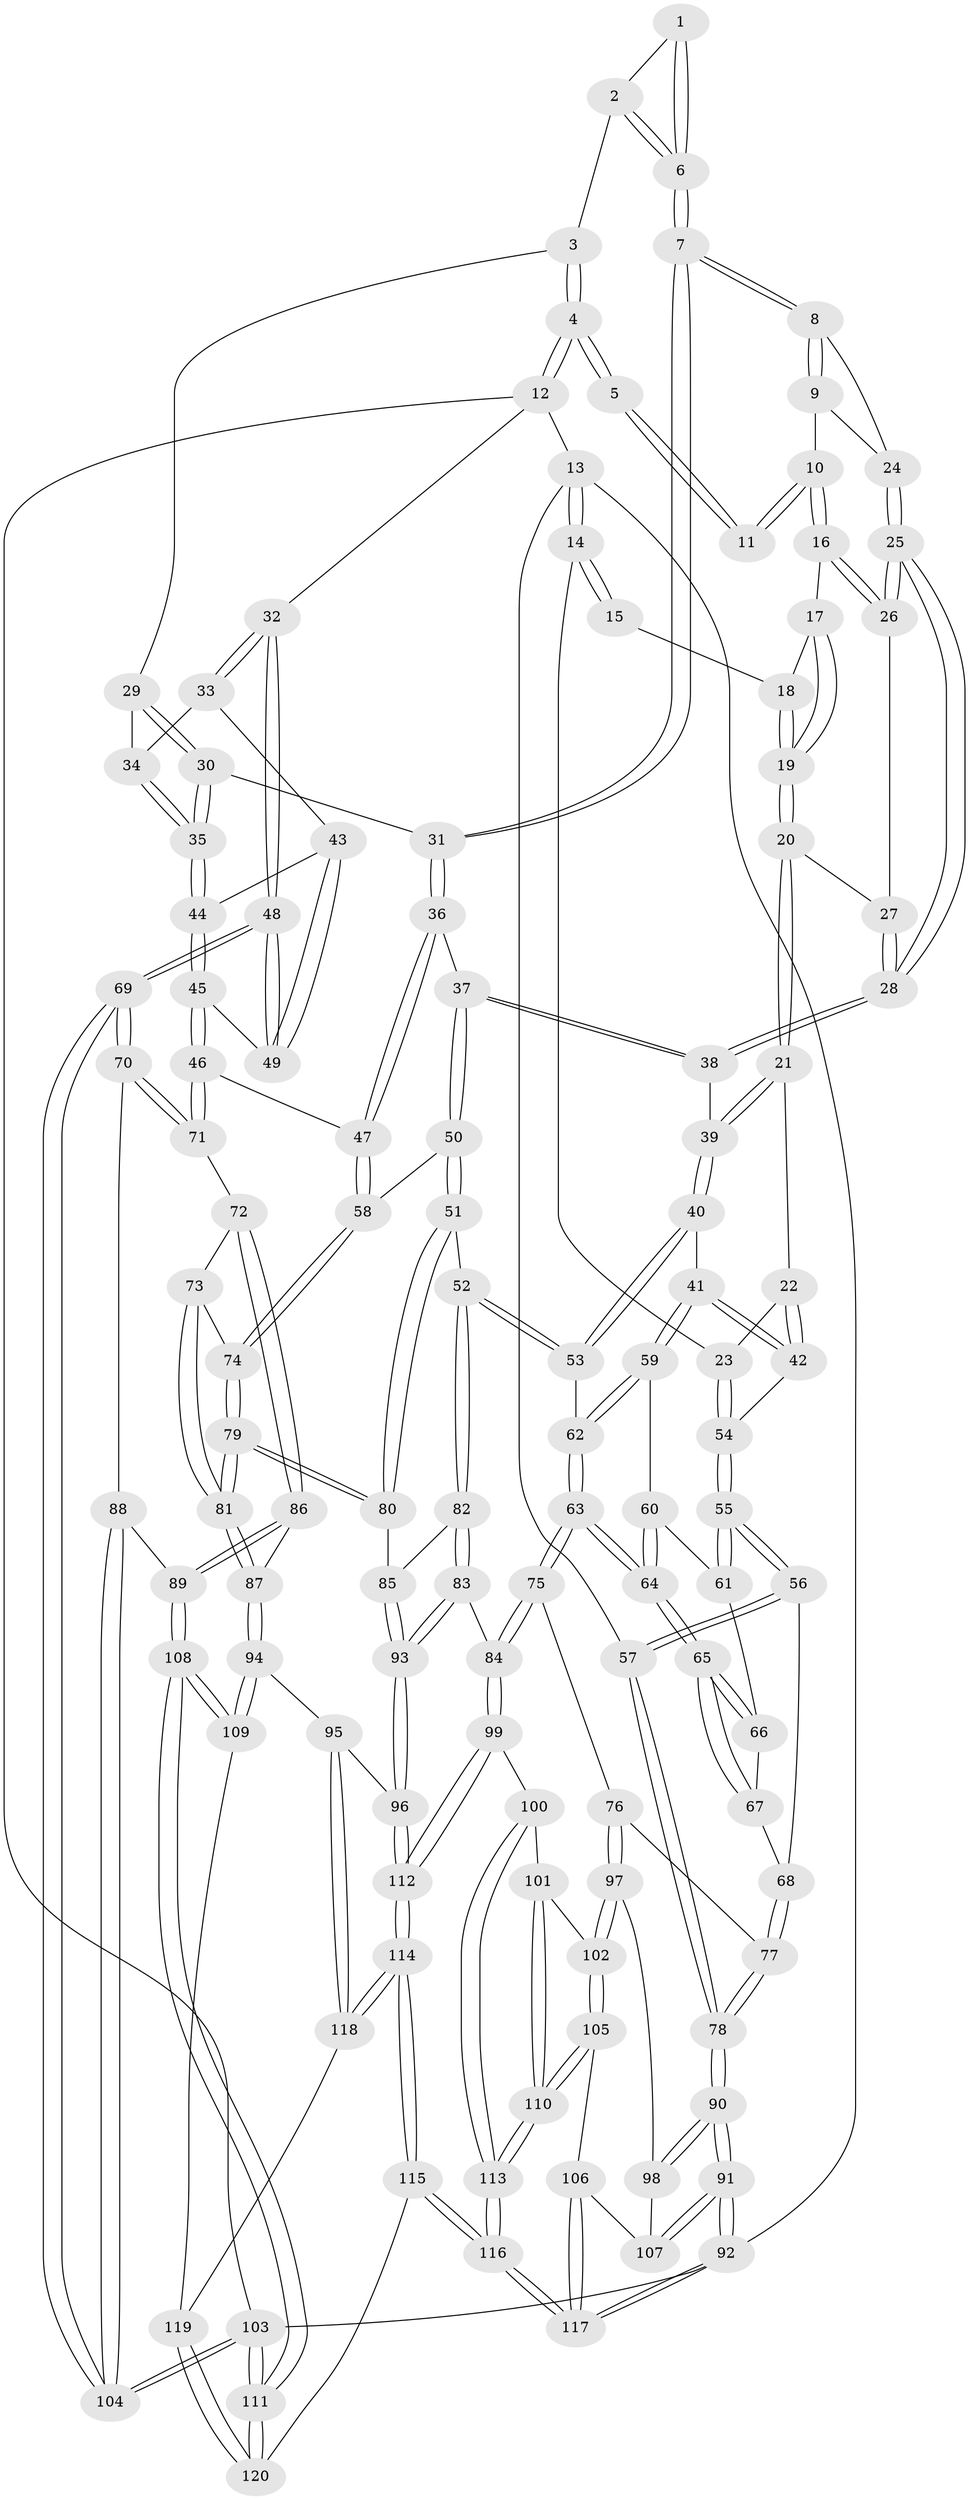 // Generated by graph-tools (version 1.1) at 2025/16/03/09/25 04:16:54]
// undirected, 120 vertices, 297 edges
graph export_dot {
graph [start="1"]
  node [color=gray90,style=filled];
  1 [pos="+0.7113277112769754+0.04742436923870961"];
  2 [pos="+0.8349800565845278+0.06182400404870052"];
  3 [pos="+0.9083105182856923+0.02449181482946707"];
  4 [pos="+1+0"];
  5 [pos="+0.613203852900526+0"];
  6 [pos="+0.708879798628513+0.14868738649852797"];
  7 [pos="+0.6926227177901615+0.1704688403439229"];
  8 [pos="+0.6845561450454662+0.16459518899821882"];
  9 [pos="+0.5951362352494285+0.07328467741695176"];
  10 [pos="+0.5717535562111434+0.037356264342260734"];
  11 [pos="+0.5729520720283021+0"];
  12 [pos="+1+0"];
  13 [pos="+0+0"];
  14 [pos="+0+0"];
  15 [pos="+0.3664410867025529+0"];
  16 [pos="+0.5052726739353742+0.1046789782332687"];
  17 [pos="+0.4655427929758242+0.08884845495820502"];
  18 [pos="+0.37619064515012773+0"];
  19 [pos="+0.36556030192651623+0.1094222652907095"];
  20 [pos="+0.3504930524009404+0.16810121618887044"];
  21 [pos="+0.3437213226610105+0.17783203494605826"];
  22 [pos="+0.21569790660105956+0.12467528072450802"];
  23 [pos="+0+0"];
  24 [pos="+0.5563649295978097+0.1799376062421379"];
  25 [pos="+0.5238771593548128+0.2058865668412311"];
  26 [pos="+0.5043745202109401+0.10697519756910484"];
  27 [pos="+0.4400379891029079+0.14708157366994554"];
  28 [pos="+0.5210015829243511+0.21577698791437977"];
  29 [pos="+0.8988743717895175+0.08581626314438809"];
  30 [pos="+0.7158865101018256+0.23903967134071177"];
  31 [pos="+0.7057305974031693+0.2347343468051824"];
  32 [pos="+1+0.2123229139676471"];
  33 [pos="+0.9741878187316553+0.2481360201884317"];
  34 [pos="+0.895907770051305+0.18608086002926866"];
  35 [pos="+0.7925426228960909+0.2829069728108917"];
  36 [pos="+0.6643664716991828+0.26533714507181344"];
  37 [pos="+0.567950893516027+0.31227969734924477"];
  38 [pos="+0.5162893199143347+0.26742033252859415"];
  39 [pos="+0.3584298000759348+0.2596120149781667"];
  40 [pos="+0.33452801106341395+0.30152395576192953"];
  41 [pos="+0.21368353719179833+0.33585335310476666"];
  42 [pos="+0.18457498924425308+0.3215617344448025"];
  43 [pos="+0.9297361781636216+0.31899680426246346"];
  44 [pos="+0.799723005235422+0.2973368127485699"];
  45 [pos="+0.798847480703548+0.417757541496492"];
  46 [pos="+0.7583959453916885+0.46672874940942966"];
  47 [pos="+0.7174509538654996+0.46374373498208377"];
  48 [pos="+1+0.554019757687167"];
  49 [pos="+0.9840599452323434+0.44204312009914065"];
  50 [pos="+0.550590311208966+0.4684946953738883"];
  51 [pos="+0.5094072531431645+0.49094813598016307"];
  52 [pos="+0.43762444761181674+0.5027636899375482"];
  53 [pos="+0.4257117469982949+0.5007044069425891"];
  54 [pos="+0.14370329248192237+0.31582187158572267"];
  55 [pos="+0.0018406287333043176+0.4317642207939078"];
  56 [pos="+0+0.44510480122024104"];
  57 [pos="+0+0.44914096467228054"];
  58 [pos="+0.5866229695329443+0.4791751651856512"];
  59 [pos="+0.2143247341642316+0.4100785558660271"];
  60 [pos="+0.21327323054578734+0.4120041371857518"];
  61 [pos="+0.13908070851712812+0.47116808990665016"];
  62 [pos="+0.3692076104786496+0.5268295073185125"];
  63 [pos="+0.26152913251246873+0.6223506413527118"];
  64 [pos="+0.21975912937043274+0.5688161029182603"];
  65 [pos="+0.20890924820605272+0.5617502606828971"];
  66 [pos="+0.14063188104175256+0.47530876299288544"];
  67 [pos="+0.11472169098008064+0.5438327788856213"];
  68 [pos="+0.08284655046579892+0.5527052629462884"];
  69 [pos="+1+0.5754375243614404"];
  70 [pos="+0.9085417770027925+0.6358892094156018"];
  71 [pos="+0.7970999089579173+0.5640360162187315"];
  72 [pos="+0.7586205747132241+0.5915226730614731"];
  73 [pos="+0.7213330191882662+0.5989975801053615"];
  74 [pos="+0.6486785868903326+0.592216660847453"];
  75 [pos="+0.24835866354302158+0.6659418873170733"];
  76 [pos="+0.14339553628215518+0.6892048657176454"];
  77 [pos="+0.10077393704804721+0.6704393480312487"];
  78 [pos="+0+0.6750260055258653"];
  79 [pos="+0.6324518587409955+0.7133892731275241"];
  80 [pos="+0.5692801662058385+0.6926338822517027"];
  81 [pos="+0.645748567815951+0.7264009671211952"];
  82 [pos="+0.456660938014382+0.7145279117265936"];
  83 [pos="+0.3267564216951761+0.760486477554652"];
  84 [pos="+0.3124885399585834+0.7626914532942419"];
  85 [pos="+0.4842408075209005+0.724028450932806"];
  86 [pos="+0.7003884562530182+0.7541434068165815"];
  87 [pos="+0.6688827873182758+0.7550347631873638"];
  88 [pos="+0.8322214522269814+0.7509526986083529"];
  89 [pos="+0.7858887229740744+0.7735905294908828"];
  90 [pos="+0+0.720851092179115"];
  91 [pos="+0+1"];
  92 [pos="+0+1"];
  93 [pos="+0.5178879041329066+0.8584579417003798"];
  94 [pos="+0.6280206188630654+0.828067366619216"];
  95 [pos="+0.557741224589567+0.8672642021425694"];
  96 [pos="+0.520121378286465+0.8624673724609271"];
  97 [pos="+0.10596212147962845+0.8008492115984635"];
  98 [pos="+0.10259548261119827+0.8020940384387265"];
  99 [pos="+0.31239036680309257+0.7633295237832838"];
  100 [pos="+0.27185092765926616+0.8230684683081455"];
  101 [pos="+0.1700263562407365+0.842881087791392"];
  102 [pos="+0.10761722782335684+0.8029116724031468"];
  103 [pos="+1+1"];
  104 [pos="+1+1"];
  105 [pos="+0.11653998268352744+0.9152806494604859"];
  106 [pos="+0.07883648312614025+0.8989886233324161"];
  107 [pos="+0.0336660485419735+0.8760135637825834"];
  108 [pos="+0.7931531872824639+0.9537078366563999"];
  109 [pos="+0.6966400034699164+0.9254925121017705"];
  110 [pos="+0.15113659799789958+0.9569504615828696"];
  111 [pos="+1+1"];
  112 [pos="+0.42192539391412937+0.9432831603403133"];
  113 [pos="+0.21802137235630273+1"];
  114 [pos="+0.3891336757578959+1"];
  115 [pos="+0.3251472073884112+1"];
  116 [pos="+0.22691600624029631+1"];
  117 [pos="+0+1"];
  118 [pos="+0.5828926366522944+0.9521260138305401"];
  119 [pos="+0.6147802901366083+0.9894308189974358"];
  120 [pos="+0.6382771707273561+1"];
  1 -- 2;
  1 -- 6;
  1 -- 6;
  2 -- 3;
  2 -- 6;
  2 -- 6;
  3 -- 4;
  3 -- 4;
  3 -- 29;
  4 -- 5;
  4 -- 5;
  4 -- 12;
  4 -- 12;
  5 -- 11;
  5 -- 11;
  6 -- 7;
  6 -- 7;
  7 -- 8;
  7 -- 8;
  7 -- 31;
  7 -- 31;
  8 -- 9;
  8 -- 9;
  8 -- 24;
  9 -- 10;
  9 -- 24;
  10 -- 11;
  10 -- 11;
  10 -- 16;
  10 -- 16;
  12 -- 13;
  12 -- 32;
  12 -- 103;
  13 -- 14;
  13 -- 14;
  13 -- 57;
  13 -- 92;
  14 -- 15;
  14 -- 15;
  14 -- 23;
  15 -- 18;
  16 -- 17;
  16 -- 26;
  16 -- 26;
  17 -- 18;
  17 -- 19;
  17 -- 19;
  18 -- 19;
  18 -- 19;
  19 -- 20;
  19 -- 20;
  20 -- 21;
  20 -- 21;
  20 -- 27;
  21 -- 22;
  21 -- 39;
  21 -- 39;
  22 -- 23;
  22 -- 42;
  22 -- 42;
  23 -- 54;
  23 -- 54;
  24 -- 25;
  24 -- 25;
  25 -- 26;
  25 -- 26;
  25 -- 28;
  25 -- 28;
  26 -- 27;
  27 -- 28;
  27 -- 28;
  28 -- 38;
  28 -- 38;
  29 -- 30;
  29 -- 30;
  29 -- 34;
  30 -- 31;
  30 -- 35;
  30 -- 35;
  31 -- 36;
  31 -- 36;
  32 -- 33;
  32 -- 33;
  32 -- 48;
  32 -- 48;
  33 -- 34;
  33 -- 43;
  34 -- 35;
  34 -- 35;
  35 -- 44;
  35 -- 44;
  36 -- 37;
  36 -- 47;
  36 -- 47;
  37 -- 38;
  37 -- 38;
  37 -- 50;
  37 -- 50;
  38 -- 39;
  39 -- 40;
  39 -- 40;
  40 -- 41;
  40 -- 53;
  40 -- 53;
  41 -- 42;
  41 -- 42;
  41 -- 59;
  41 -- 59;
  42 -- 54;
  43 -- 44;
  43 -- 49;
  43 -- 49;
  44 -- 45;
  44 -- 45;
  45 -- 46;
  45 -- 46;
  45 -- 49;
  46 -- 47;
  46 -- 71;
  46 -- 71;
  47 -- 58;
  47 -- 58;
  48 -- 49;
  48 -- 49;
  48 -- 69;
  48 -- 69;
  50 -- 51;
  50 -- 51;
  50 -- 58;
  51 -- 52;
  51 -- 80;
  51 -- 80;
  52 -- 53;
  52 -- 53;
  52 -- 82;
  52 -- 82;
  53 -- 62;
  54 -- 55;
  54 -- 55;
  55 -- 56;
  55 -- 56;
  55 -- 61;
  55 -- 61;
  56 -- 57;
  56 -- 57;
  56 -- 68;
  57 -- 78;
  57 -- 78;
  58 -- 74;
  58 -- 74;
  59 -- 60;
  59 -- 62;
  59 -- 62;
  60 -- 61;
  60 -- 64;
  60 -- 64;
  61 -- 66;
  62 -- 63;
  62 -- 63;
  63 -- 64;
  63 -- 64;
  63 -- 75;
  63 -- 75;
  64 -- 65;
  64 -- 65;
  65 -- 66;
  65 -- 66;
  65 -- 67;
  65 -- 67;
  66 -- 67;
  67 -- 68;
  68 -- 77;
  68 -- 77;
  69 -- 70;
  69 -- 70;
  69 -- 104;
  69 -- 104;
  70 -- 71;
  70 -- 71;
  70 -- 88;
  71 -- 72;
  72 -- 73;
  72 -- 86;
  72 -- 86;
  73 -- 74;
  73 -- 81;
  73 -- 81;
  74 -- 79;
  74 -- 79;
  75 -- 76;
  75 -- 84;
  75 -- 84;
  76 -- 77;
  76 -- 97;
  76 -- 97;
  77 -- 78;
  77 -- 78;
  78 -- 90;
  78 -- 90;
  79 -- 80;
  79 -- 80;
  79 -- 81;
  79 -- 81;
  80 -- 85;
  81 -- 87;
  81 -- 87;
  82 -- 83;
  82 -- 83;
  82 -- 85;
  83 -- 84;
  83 -- 93;
  83 -- 93;
  84 -- 99;
  84 -- 99;
  85 -- 93;
  85 -- 93;
  86 -- 87;
  86 -- 89;
  86 -- 89;
  87 -- 94;
  87 -- 94;
  88 -- 89;
  88 -- 104;
  88 -- 104;
  89 -- 108;
  89 -- 108;
  90 -- 91;
  90 -- 91;
  90 -- 98;
  90 -- 98;
  91 -- 92;
  91 -- 92;
  91 -- 107;
  91 -- 107;
  92 -- 117;
  92 -- 117;
  92 -- 103;
  93 -- 96;
  93 -- 96;
  94 -- 95;
  94 -- 109;
  94 -- 109;
  95 -- 96;
  95 -- 118;
  95 -- 118;
  96 -- 112;
  96 -- 112;
  97 -- 98;
  97 -- 102;
  97 -- 102;
  98 -- 107;
  99 -- 100;
  99 -- 112;
  99 -- 112;
  100 -- 101;
  100 -- 113;
  100 -- 113;
  101 -- 102;
  101 -- 110;
  101 -- 110;
  102 -- 105;
  102 -- 105;
  103 -- 104;
  103 -- 104;
  103 -- 111;
  103 -- 111;
  105 -- 106;
  105 -- 110;
  105 -- 110;
  106 -- 107;
  106 -- 117;
  106 -- 117;
  108 -- 109;
  108 -- 109;
  108 -- 111;
  108 -- 111;
  109 -- 119;
  110 -- 113;
  110 -- 113;
  111 -- 120;
  111 -- 120;
  112 -- 114;
  112 -- 114;
  113 -- 116;
  113 -- 116;
  114 -- 115;
  114 -- 115;
  114 -- 118;
  114 -- 118;
  115 -- 116;
  115 -- 116;
  115 -- 120;
  116 -- 117;
  116 -- 117;
  118 -- 119;
  119 -- 120;
  119 -- 120;
}
